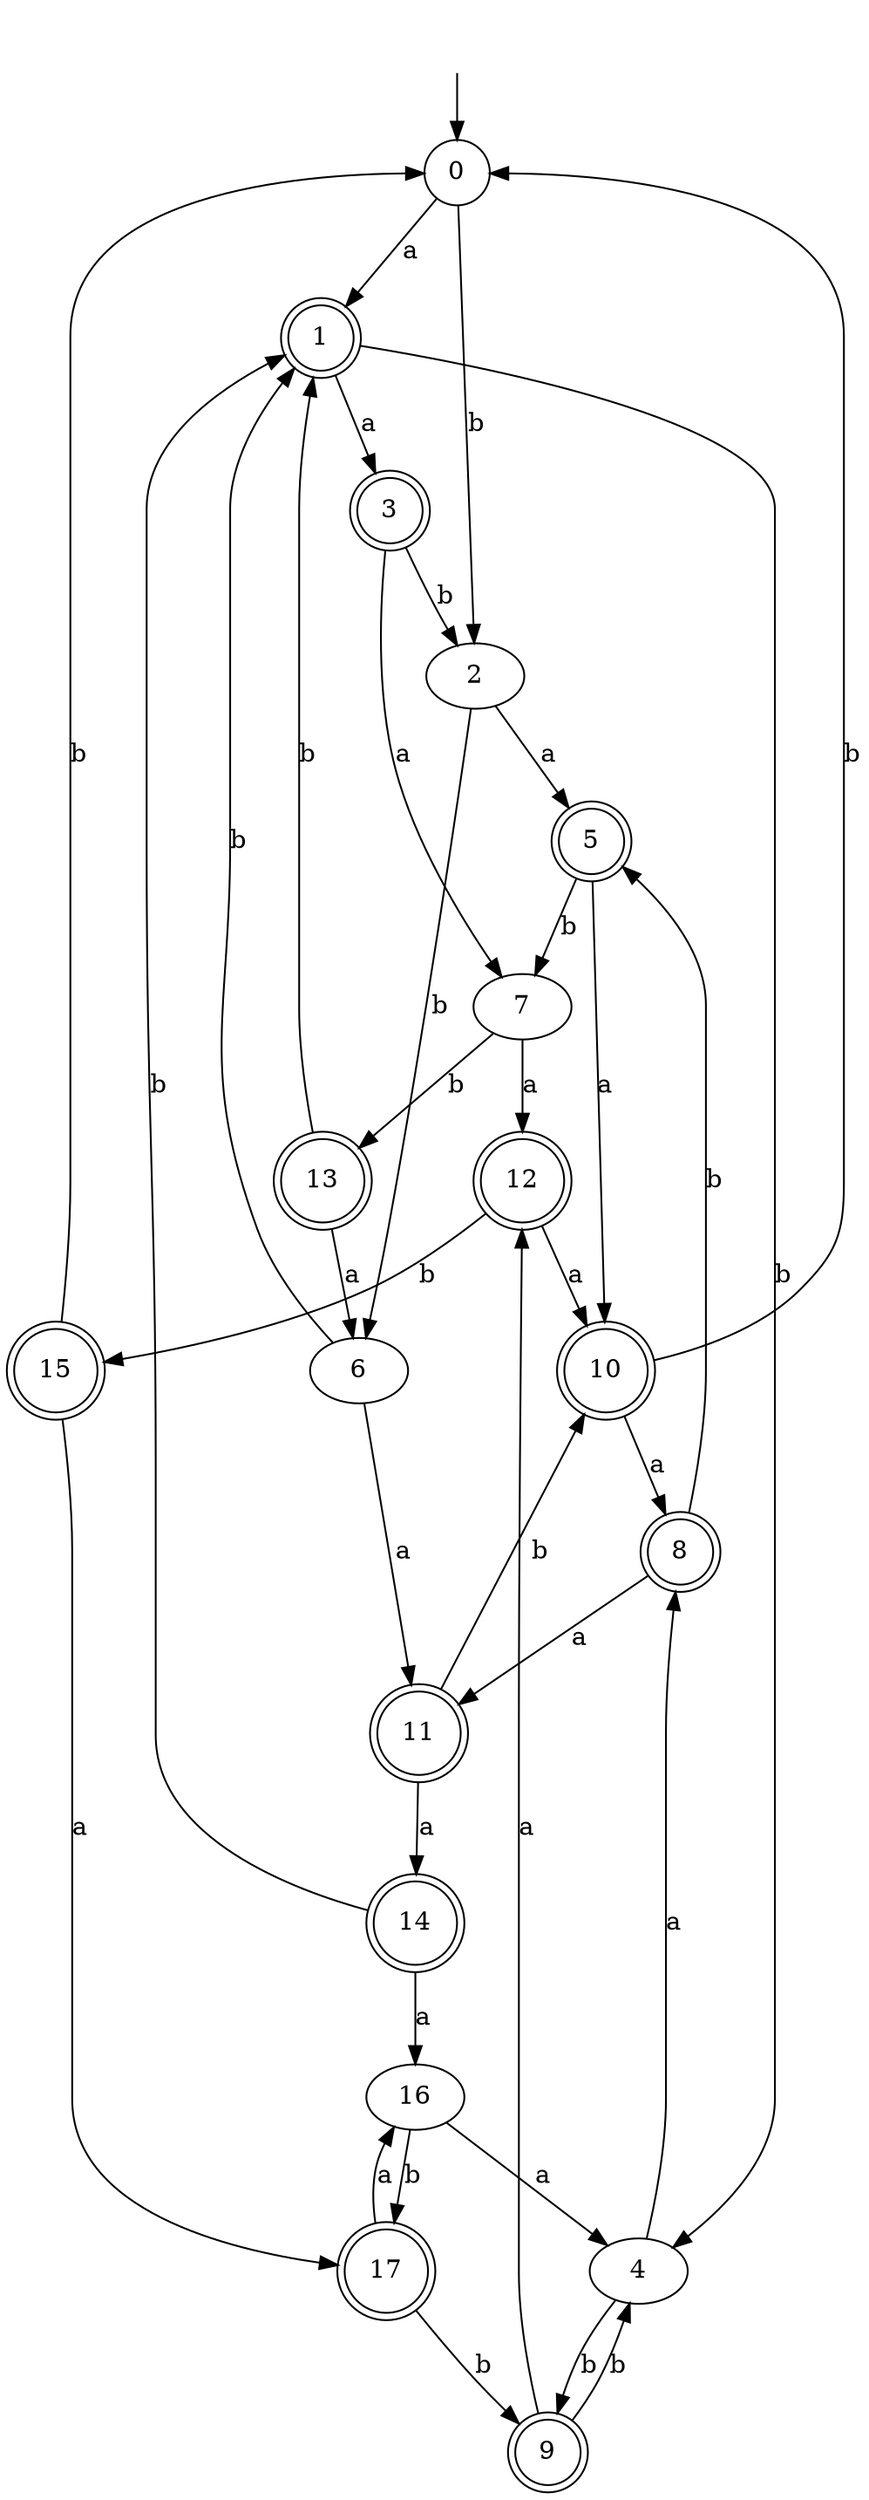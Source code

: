 digraph RandomDFA {
  __start0 [label="", shape=none];
  __start0 -> 0 [label=""];
  0 [shape=circle]
  0 -> 1 [label="a"]
  0 -> 2 [label="b"]
  1 [shape=doublecircle]
  1 -> 3 [label="a"]
  1 -> 4 [label="b"]
  2
  2 -> 5 [label="a"]
  2 -> 6 [label="b"]
  3 [shape=doublecircle]
  3 -> 7 [label="a"]
  3 -> 2 [label="b"]
  4
  4 -> 8 [label="a"]
  4 -> 9 [label="b"]
  5 [shape=doublecircle]
  5 -> 10 [label="a"]
  5 -> 7 [label="b"]
  6
  6 -> 11 [label="a"]
  6 -> 1 [label="b"]
  7
  7 -> 12 [label="a"]
  7 -> 13 [label="b"]
  8 [shape=doublecircle]
  8 -> 11 [label="a"]
  8 -> 5 [label="b"]
  9 [shape=doublecircle]
  9 -> 12 [label="a"]
  9 -> 4 [label="b"]
  10 [shape=doublecircle]
  10 -> 8 [label="a"]
  10 -> 0 [label="b"]
  11 [shape=doublecircle]
  11 -> 14 [label="a"]
  11 -> 10 [label="b"]
  12 [shape=doublecircle]
  12 -> 10 [label="a"]
  12 -> 15 [label="b"]
  13 [shape=doublecircle]
  13 -> 6 [label="a"]
  13 -> 1 [label="b"]
  14 [shape=doublecircle]
  14 -> 16 [label="a"]
  14 -> 1 [label="b"]
  15 [shape=doublecircle]
  15 -> 17 [label="a"]
  15 -> 0 [label="b"]
  16
  16 -> 4 [label="a"]
  16 -> 17 [label="b"]
  17 [shape=doublecircle]
  17 -> 16 [label="a"]
  17 -> 9 [label="b"]
}
